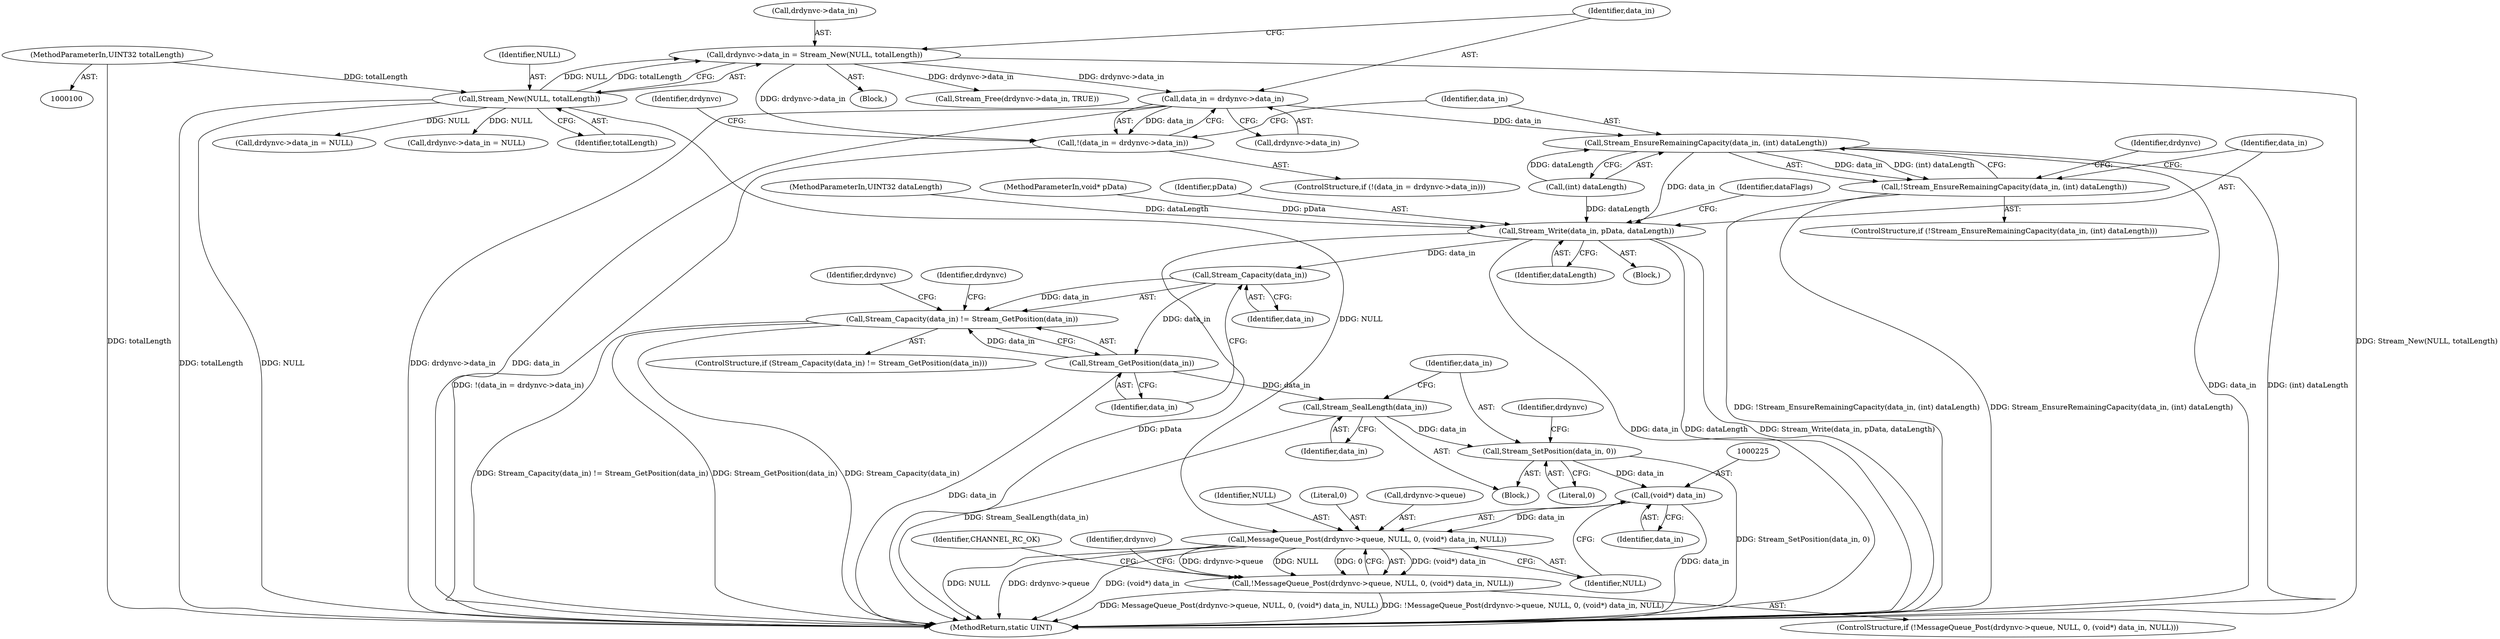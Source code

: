digraph "0_FreeRDP_baee520e3dd9be6511c45a14c5f5e77784de1471_5@pointer" {
"1000142" [label="(Call,data_in = drdynvc->data_in)"];
"1000133" [label="(Call,drdynvc->data_in = Stream_New(NULL, totalLength))"];
"1000137" [label="(Call,Stream_New(NULL, totalLength))"];
"1000104" [label="(MethodParameterIn,UINT32 totalLength)"];
"1000141" [label="(Call,!(data_in = drdynvc->data_in))"];
"1000158" [label="(Call,Stream_EnsureRemainingCapacity(data_in, (int) dataLength))"];
"1000157" [label="(Call,!Stream_EnsureRemainingCapacity(data_in, (int) dataLength))"];
"1000182" [label="(Call,Stream_Write(data_in, pData, dataLength))"];
"1000193" [label="(Call,Stream_Capacity(data_in))"];
"1000192" [label="(Call,Stream_Capacity(data_in) != Stream_GetPosition(data_in))"];
"1000195" [label="(Call,Stream_GetPosition(data_in))"];
"1000211" [label="(Call,Stream_SealLength(data_in))"];
"1000213" [label="(Call,Stream_SetPosition(data_in, 0))"];
"1000224" [label="(Call,(void*) data_in)"];
"1000218" [label="(Call,MessageQueue_Post(drdynvc->queue, NULL, 0, (void*) data_in, NULL))"];
"1000217" [label="(Call,!MessageQueue_Post(drdynvc->queue, NULL, 0, (void*) data_in, NULL))"];
"1000183" [label="(Identifier,data_in)"];
"1000193" [label="(Call,Stream_Capacity(data_in))"];
"1000142" [label="(Call,data_in = drdynvc->data_in)"];
"1000218" [label="(Call,MessageQueue_Post(drdynvc->queue, NULL, 0, (void*) data_in, NULL))"];
"1000103" [label="(MethodParameterIn,UINT32 dataLength)"];
"1000190" [label="(Block,)"];
"1000239" [label="(MethodReturn,static UINT)"];
"1000191" [label="(ControlStructure,if (Stream_Capacity(data_in) != Stream_GetPosition(data_in)))"];
"1000123" [label="(Block,)"];
"1000206" [label="(Call,drdynvc->data_in = NULL)"];
"1000223" [label="(Literal,0)"];
"1000216" [label="(ControlStructure,if (!MessageQueue_Post(drdynvc->queue, NULL, 0, (void*) data_in, NULL)))"];
"1000134" [label="(Call,drdynvc->data_in)"];
"1000219" [label="(Call,drdynvc->queue)"];
"1000157" [label="(Call,!Stream_EnsureRemainingCapacity(data_in, (int) dataLength))"];
"1000158" [label="(Call,Stream_EnsureRemainingCapacity(data_in, (int) dataLength))"];
"1000137" [label="(Call,Stream_New(NULL, totalLength))"];
"1000133" [label="(Call,drdynvc->data_in = Stream_New(NULL, totalLength))"];
"1000138" [label="(Identifier,NULL)"];
"1000175" [label="(Call,drdynvc->data_in = NULL)"];
"1000159" [label="(Identifier,data_in)"];
"1000192" [label="(Call,Stream_Capacity(data_in) != Stream_GetPosition(data_in))"];
"1000143" [label="(Identifier,data_in)"];
"1000213" [label="(Call,Stream_SetPosition(data_in, 0))"];
"1000185" [label="(Identifier,dataLength)"];
"1000194" [label="(Identifier,data_in)"];
"1000215" [label="(Literal,0)"];
"1000102" [label="(MethodParameterIn,void* pData)"];
"1000222" [label="(Identifier,NULL)"];
"1000160" [label="(Call,(int) dataLength)"];
"1000166" [label="(Identifier,drdynvc)"];
"1000184" [label="(Identifier,pData)"];
"1000106" [label="(Block,)"];
"1000144" [label="(Call,drdynvc->data_in)"];
"1000150" [label="(Identifier,drdynvc)"];
"1000200" [label="(Identifier,drdynvc)"];
"1000231" [label="(Identifier,drdynvc)"];
"1000139" [label="(Identifier,totalLength)"];
"1000227" [label="(Identifier,NULL)"];
"1000208" [label="(Identifier,drdynvc)"];
"1000170" [label="(Call,Stream_Free(drdynvc->data_in, TRUE))"];
"1000195" [label="(Call,Stream_GetPosition(data_in))"];
"1000212" [label="(Identifier,data_in)"];
"1000224" [label="(Call,(void*) data_in)"];
"1000220" [label="(Identifier,drdynvc)"];
"1000217" [label="(Call,!MessageQueue_Post(drdynvc->queue, NULL, 0, (void*) data_in, NULL))"];
"1000104" [label="(MethodParameterIn,UINT32 totalLength)"];
"1000182" [label="(Call,Stream_Write(data_in, pData, dataLength))"];
"1000188" [label="(Identifier,dataFlags)"];
"1000211" [label="(Call,Stream_SealLength(data_in))"];
"1000140" [label="(ControlStructure,if (!(data_in = drdynvc->data_in)))"];
"1000156" [label="(ControlStructure,if (!Stream_EnsureRemainingCapacity(data_in, (int) dataLength)))"];
"1000214" [label="(Identifier,data_in)"];
"1000238" [label="(Identifier,CHANNEL_RC_OK)"];
"1000141" [label="(Call,!(data_in = drdynvc->data_in))"];
"1000226" [label="(Identifier,data_in)"];
"1000196" [label="(Identifier,data_in)"];
"1000142" -> "1000141"  [label="AST: "];
"1000142" -> "1000144"  [label="CFG: "];
"1000143" -> "1000142"  [label="AST: "];
"1000144" -> "1000142"  [label="AST: "];
"1000141" -> "1000142"  [label="CFG: "];
"1000142" -> "1000239"  [label="DDG: drdynvc->data_in"];
"1000142" -> "1000239"  [label="DDG: data_in"];
"1000142" -> "1000141"  [label="DDG: data_in"];
"1000133" -> "1000142"  [label="DDG: drdynvc->data_in"];
"1000142" -> "1000158"  [label="DDG: data_in"];
"1000133" -> "1000123"  [label="AST: "];
"1000133" -> "1000137"  [label="CFG: "];
"1000134" -> "1000133"  [label="AST: "];
"1000137" -> "1000133"  [label="AST: "];
"1000143" -> "1000133"  [label="CFG: "];
"1000133" -> "1000239"  [label="DDG: Stream_New(NULL, totalLength)"];
"1000137" -> "1000133"  [label="DDG: NULL"];
"1000137" -> "1000133"  [label="DDG: totalLength"];
"1000133" -> "1000141"  [label="DDG: drdynvc->data_in"];
"1000133" -> "1000170"  [label="DDG: drdynvc->data_in"];
"1000137" -> "1000139"  [label="CFG: "];
"1000138" -> "1000137"  [label="AST: "];
"1000139" -> "1000137"  [label="AST: "];
"1000137" -> "1000239"  [label="DDG: totalLength"];
"1000137" -> "1000239"  [label="DDG: NULL"];
"1000104" -> "1000137"  [label="DDG: totalLength"];
"1000137" -> "1000175"  [label="DDG: NULL"];
"1000137" -> "1000206"  [label="DDG: NULL"];
"1000137" -> "1000218"  [label="DDG: NULL"];
"1000104" -> "1000100"  [label="AST: "];
"1000104" -> "1000239"  [label="DDG: totalLength"];
"1000141" -> "1000140"  [label="AST: "];
"1000150" -> "1000141"  [label="CFG: "];
"1000159" -> "1000141"  [label="CFG: "];
"1000141" -> "1000239"  [label="DDG: !(data_in = drdynvc->data_in)"];
"1000158" -> "1000157"  [label="AST: "];
"1000158" -> "1000160"  [label="CFG: "];
"1000159" -> "1000158"  [label="AST: "];
"1000160" -> "1000158"  [label="AST: "];
"1000157" -> "1000158"  [label="CFG: "];
"1000158" -> "1000239"  [label="DDG: data_in"];
"1000158" -> "1000239"  [label="DDG: (int) dataLength"];
"1000158" -> "1000157"  [label="DDG: data_in"];
"1000158" -> "1000157"  [label="DDG: (int) dataLength"];
"1000160" -> "1000158"  [label="DDG: dataLength"];
"1000158" -> "1000182"  [label="DDG: data_in"];
"1000157" -> "1000156"  [label="AST: "];
"1000166" -> "1000157"  [label="CFG: "];
"1000183" -> "1000157"  [label="CFG: "];
"1000157" -> "1000239"  [label="DDG: !Stream_EnsureRemainingCapacity(data_in, (int) dataLength)"];
"1000157" -> "1000239"  [label="DDG: Stream_EnsureRemainingCapacity(data_in, (int) dataLength)"];
"1000182" -> "1000106"  [label="AST: "];
"1000182" -> "1000185"  [label="CFG: "];
"1000183" -> "1000182"  [label="AST: "];
"1000184" -> "1000182"  [label="AST: "];
"1000185" -> "1000182"  [label="AST: "];
"1000188" -> "1000182"  [label="CFG: "];
"1000182" -> "1000239"  [label="DDG: dataLength"];
"1000182" -> "1000239"  [label="DDG: Stream_Write(data_in, pData, dataLength)"];
"1000182" -> "1000239"  [label="DDG: pData"];
"1000182" -> "1000239"  [label="DDG: data_in"];
"1000102" -> "1000182"  [label="DDG: pData"];
"1000160" -> "1000182"  [label="DDG: dataLength"];
"1000103" -> "1000182"  [label="DDG: dataLength"];
"1000182" -> "1000193"  [label="DDG: data_in"];
"1000193" -> "1000192"  [label="AST: "];
"1000193" -> "1000194"  [label="CFG: "];
"1000194" -> "1000193"  [label="AST: "];
"1000196" -> "1000193"  [label="CFG: "];
"1000193" -> "1000192"  [label="DDG: data_in"];
"1000193" -> "1000195"  [label="DDG: data_in"];
"1000192" -> "1000191"  [label="AST: "];
"1000192" -> "1000195"  [label="CFG: "];
"1000195" -> "1000192"  [label="AST: "];
"1000200" -> "1000192"  [label="CFG: "];
"1000208" -> "1000192"  [label="CFG: "];
"1000192" -> "1000239"  [label="DDG: Stream_GetPosition(data_in)"];
"1000192" -> "1000239"  [label="DDG: Stream_Capacity(data_in)"];
"1000192" -> "1000239"  [label="DDG: Stream_Capacity(data_in) != Stream_GetPosition(data_in)"];
"1000195" -> "1000192"  [label="DDG: data_in"];
"1000195" -> "1000196"  [label="CFG: "];
"1000196" -> "1000195"  [label="AST: "];
"1000195" -> "1000239"  [label="DDG: data_in"];
"1000195" -> "1000211"  [label="DDG: data_in"];
"1000211" -> "1000190"  [label="AST: "];
"1000211" -> "1000212"  [label="CFG: "];
"1000212" -> "1000211"  [label="AST: "];
"1000214" -> "1000211"  [label="CFG: "];
"1000211" -> "1000239"  [label="DDG: Stream_SealLength(data_in)"];
"1000211" -> "1000213"  [label="DDG: data_in"];
"1000213" -> "1000190"  [label="AST: "];
"1000213" -> "1000215"  [label="CFG: "];
"1000214" -> "1000213"  [label="AST: "];
"1000215" -> "1000213"  [label="AST: "];
"1000220" -> "1000213"  [label="CFG: "];
"1000213" -> "1000239"  [label="DDG: Stream_SetPosition(data_in, 0)"];
"1000213" -> "1000224"  [label="DDG: data_in"];
"1000224" -> "1000218"  [label="AST: "];
"1000224" -> "1000226"  [label="CFG: "];
"1000225" -> "1000224"  [label="AST: "];
"1000226" -> "1000224"  [label="AST: "];
"1000227" -> "1000224"  [label="CFG: "];
"1000224" -> "1000239"  [label="DDG: data_in"];
"1000224" -> "1000218"  [label="DDG: data_in"];
"1000218" -> "1000217"  [label="AST: "];
"1000218" -> "1000227"  [label="CFG: "];
"1000219" -> "1000218"  [label="AST: "];
"1000222" -> "1000218"  [label="AST: "];
"1000223" -> "1000218"  [label="AST: "];
"1000227" -> "1000218"  [label="AST: "];
"1000217" -> "1000218"  [label="CFG: "];
"1000218" -> "1000239"  [label="DDG: NULL"];
"1000218" -> "1000239"  [label="DDG: drdynvc->queue"];
"1000218" -> "1000239"  [label="DDG: (void*) data_in"];
"1000218" -> "1000217"  [label="DDG: (void*) data_in"];
"1000218" -> "1000217"  [label="DDG: drdynvc->queue"];
"1000218" -> "1000217"  [label="DDG: NULL"];
"1000218" -> "1000217"  [label="DDG: 0"];
"1000217" -> "1000216"  [label="AST: "];
"1000231" -> "1000217"  [label="CFG: "];
"1000238" -> "1000217"  [label="CFG: "];
"1000217" -> "1000239"  [label="DDG: !MessageQueue_Post(drdynvc->queue, NULL, 0, (void*) data_in, NULL)"];
"1000217" -> "1000239"  [label="DDG: MessageQueue_Post(drdynvc->queue, NULL, 0, (void*) data_in, NULL)"];
}
